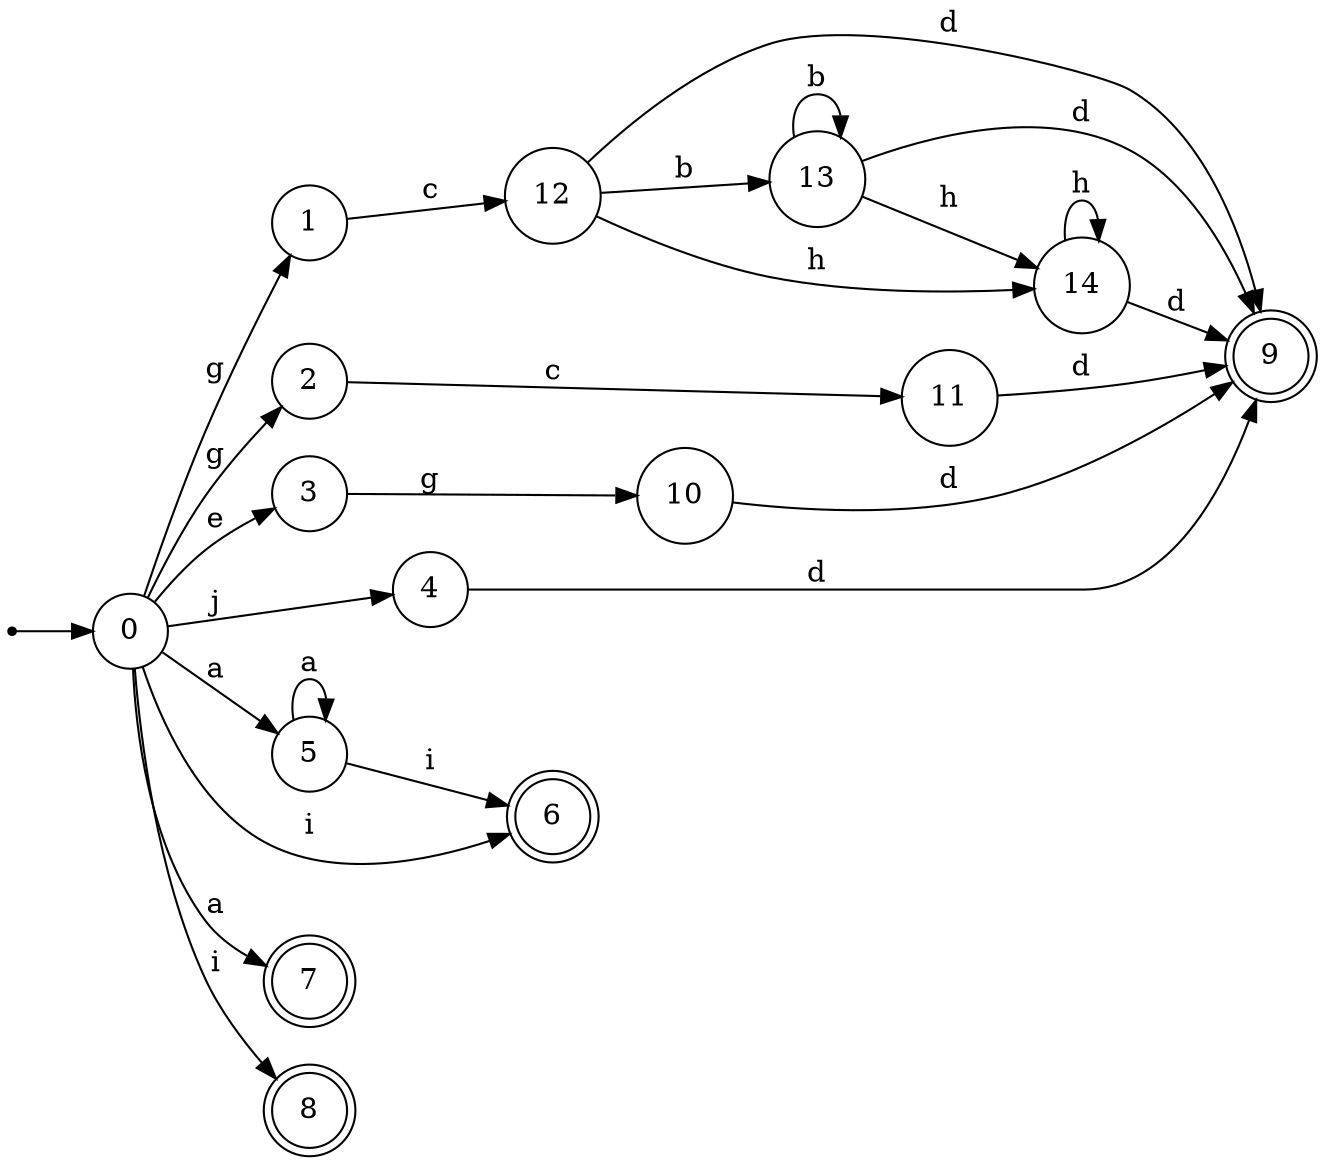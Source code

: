digraph finite_state_machine {
rankdir=LR;
size="20,20";
node [shape = point]; "dummy0"
node [shape = circle]; "0";
"dummy0" -> "0";
node [shape = circle]; "1";
node [shape = circle]; "2";
node [shape = circle]; "3";
node [shape = circle]; "4";
node [shape = circle]; "5";
node [shape = doublecircle]; "6";node [shape = doublecircle]; "7";node [shape = doublecircle]; "8";node [shape = doublecircle]; "9";node [shape = circle]; "10";
node [shape = circle]; "11";
node [shape = circle]; "12";
node [shape = circle]; "13";
node [shape = circle]; "14";
"0" -> "1" [label = "g"];
 "0" -> "2" [label = "g"];
 "0" -> "3" [label = "e"];
 "0" -> "4" [label = "j"];
 "0" -> "5" [label = "a"];
 "0" -> "7" [label = "a"];
 "0" -> "8" [label = "i"];
 "0" -> "6" [label = "i"];
 "5" -> "5" [label = "a"];
 "5" -> "6" [label = "i"];
 "4" -> "9" [label = "d"];
 "3" -> "10" [label = "g"];
 "10" -> "9" [label = "d"];
 "2" -> "11" [label = "c"];
 "11" -> "9" [label = "d"];
 "1" -> "12" [label = "c"];
 "12" -> "13" [label = "b"];
 "12" -> "14" [label = "h"];
 "12" -> "9" [label = "d"];
 "14" -> "14" [label = "h"];
 "14" -> "9" [label = "d"];
 "13" -> "13" [label = "b"];
 "13" -> "14" [label = "h"];
 "13" -> "9" [label = "d"];
 }

